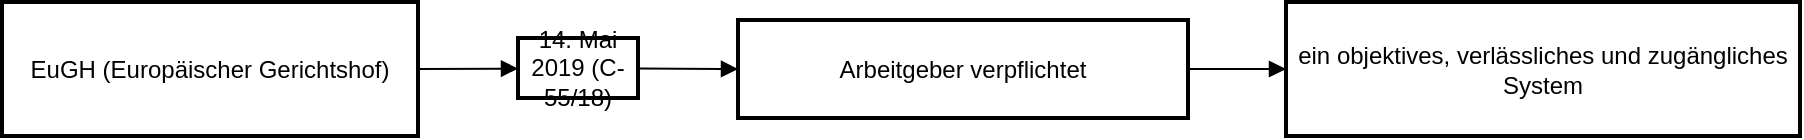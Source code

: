 <mxfile version="24.9.1">
  <diagram name="Page-1" id="9L2ge1l54NcKFduKWHKF">
    <mxGraphModel>
      <root>
        <mxCell id="0" />
        <mxCell id="1" parent="0" />
        <mxCell id="2" value="Arbeitgeber verpflichtet" style="whiteSpace=wrap;strokeWidth=2;" vertex="1" parent="1">
          <mxGeometry x="376" y="17" width="225" height="49" as="geometry" />
        </mxCell>
        <mxCell id="3" value="14. Mai 2019 (C-55/18)" style="whiteSpace=wrap;strokeWidth=2;" vertex="1" parent="1">
          <mxGeometry x="266" y="26" width="60" height="30" as="geometry" />
        </mxCell>
        <mxCell id="4" value="EuGH (Europäischer Gerichtshof)" style="whiteSpace=wrap;strokeWidth=2;" vertex="1" parent="1">
          <mxGeometry x="8" y="8" width="208" height="67" as="geometry" />
        </mxCell>
        <mxCell id="5" value="ein objektives, verlässliches und zugängliches System" style="whiteSpace=wrap;strokeWidth=2;" vertex="1" parent="1">
          <mxGeometry x="650" y="8" width="257" height="67" as="geometry" />
        </mxCell>
        <mxCell id="6" value="" style="curved=1;startArrow=none;endArrow=block;exitX=1;exitY=0.5;entryX=-0.01;entryY=0.51;" edge="1" parent="1" source="4" target="3">
          <mxGeometry relative="1" as="geometry">
            <Array as="points" />
          </mxGeometry>
        </mxCell>
        <mxCell id="7" value="" style="curved=1;startArrow=none;endArrow=block;exitX=0.99;exitY=0.51;entryX=0;entryY=0.5;" edge="1" parent="1" source="3" target="2">
          <mxGeometry relative="1" as="geometry">
            <Array as="points" />
          </mxGeometry>
        </mxCell>
        <mxCell id="8" value="" style="curved=1;startArrow=none;endArrow=block;exitX=1;exitY=0.5;entryX=0;entryY=0.5;" edge="1" parent="1" source="2" target="5">
          <mxGeometry relative="1" as="geometry">
            <Array as="points" />
          </mxGeometry>
        </mxCell>
      </root>
    </mxGraphModel>
  </diagram>
</mxfile>
